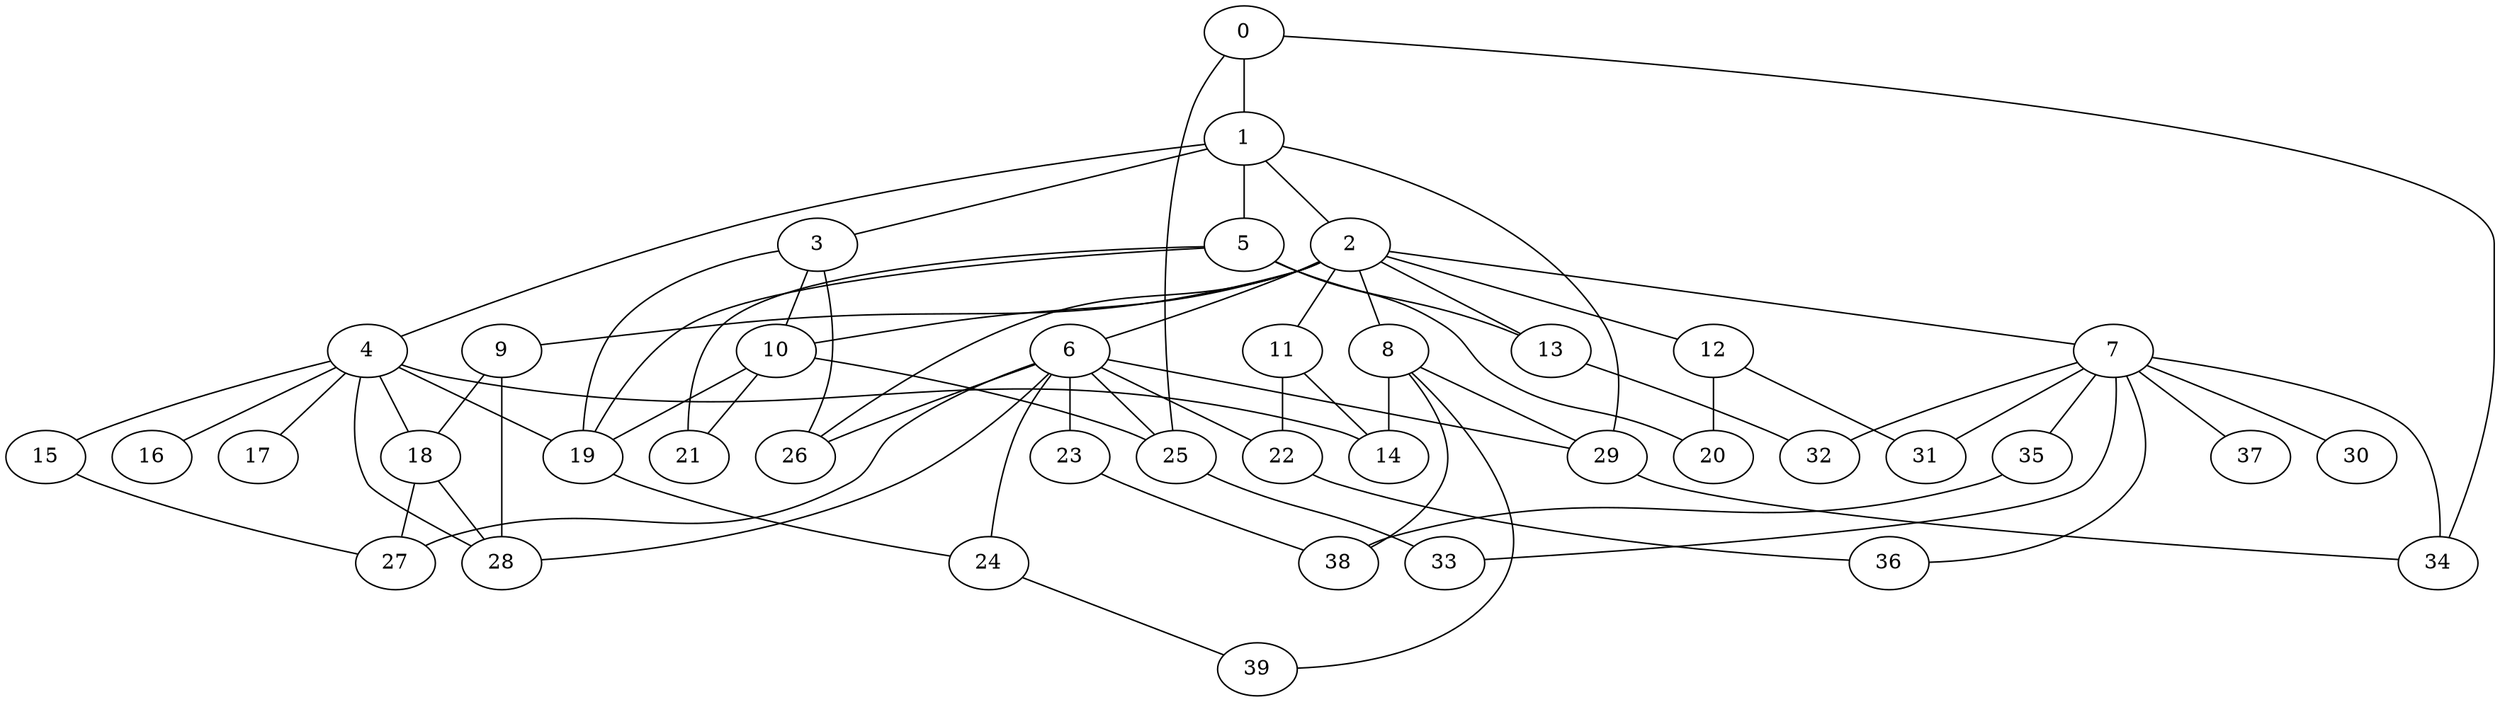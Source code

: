 
graph graphname {
    0 -- 1
0 -- 25
0 -- 34
1 -- 2
1 -- 3
1 -- 4
1 -- 5
1 -- 29
2 -- 6
2 -- 7
2 -- 8
2 -- 9
2 -- 10
2 -- 11
2 -- 12
2 -- 13
2 -- 26
3 -- 26
3 -- 10
3 -- 19
4 -- 14
4 -- 15
4 -- 16
4 -- 17
4 -- 18
4 -- 19
4 -- 28
5 -- 20
5 -- 21
5 -- 13
5 -- 19
6 -- 22
6 -- 23
6 -- 24
6 -- 25
6 -- 26
6 -- 27
6 -- 28
6 -- 29
7 -- 32
7 -- 33
7 -- 35
7 -- 36
7 -- 37
7 -- 34
7 -- 30
7 -- 31
8 -- 38
8 -- 39
8 -- 14
8 -- 29
9 -- 18
9 -- 28
10 -- 21
10 -- 19
10 -- 25
11 -- 22
11 -- 14
12 -- 20
12 -- 31
13 -- 32
15 -- 27
18 -- 27
18 -- 28
19 -- 24
22 -- 36
23 -- 38
24 -- 39
25 -- 33
29 -- 34
35 -- 38

}

